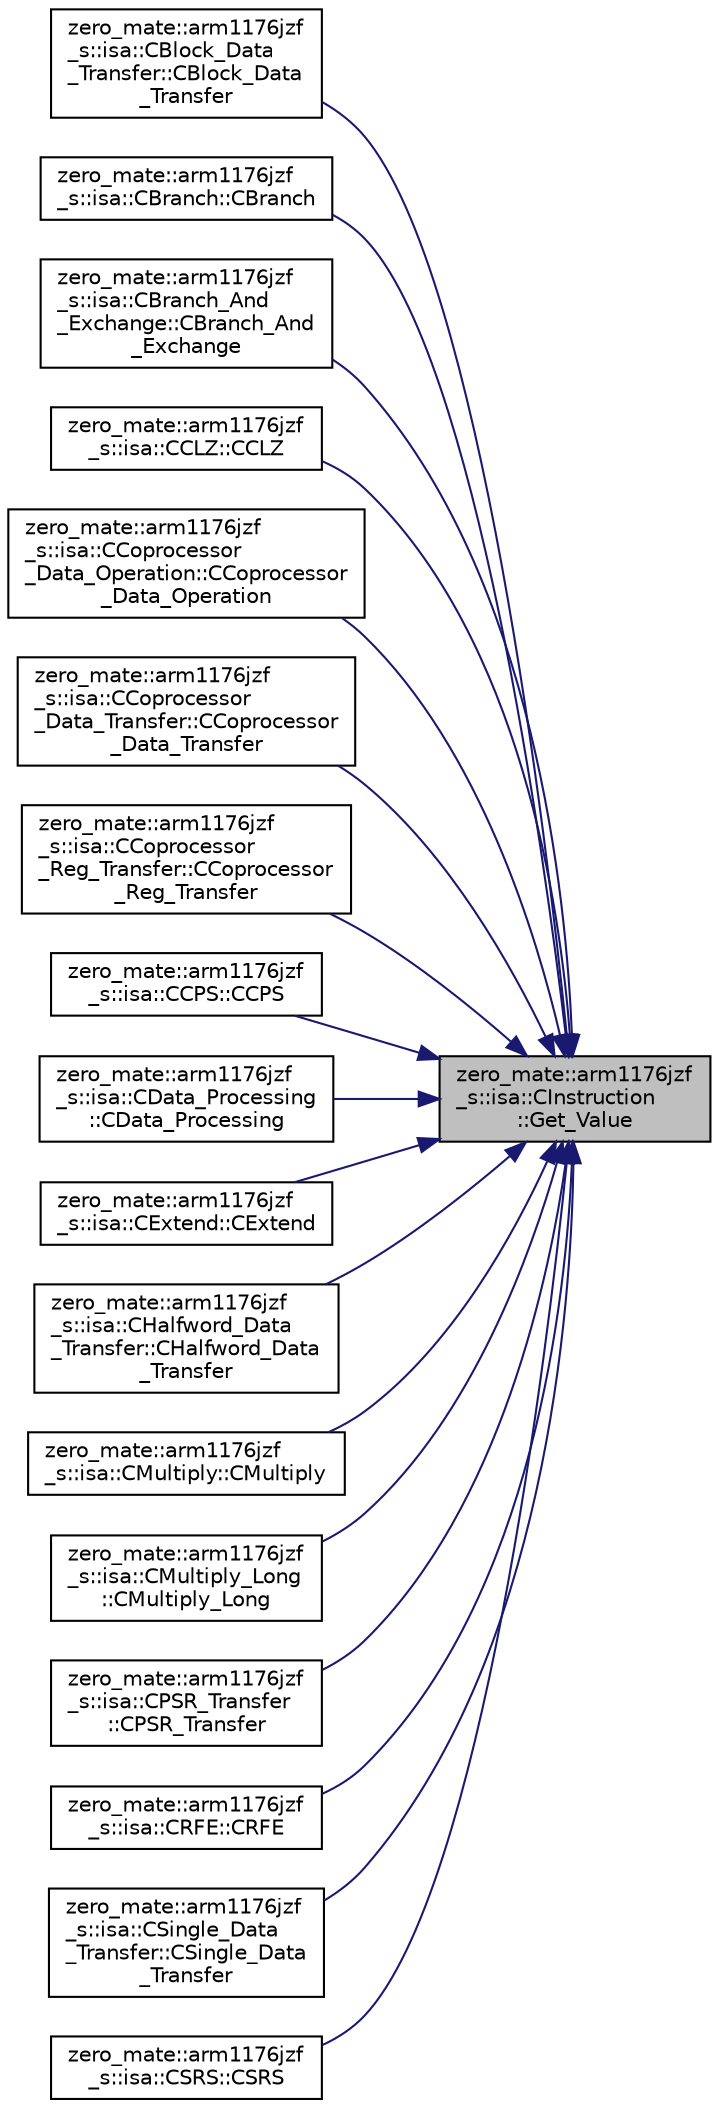 digraph "zero_mate::arm1176jzf_s::isa::CInstruction::Get_Value"
{
 // LATEX_PDF_SIZE
  bgcolor="transparent";
  edge [fontname="Helvetica",fontsize="10",labelfontname="Helvetica",labelfontsize="10"];
  node [fontname="Helvetica",fontsize="10",shape=record];
  rankdir="RL";
  Node1 [label="zero_mate::arm1176jzf\l_s::isa::CInstruction\l::Get_Value",height=0.2,width=0.4,color="black", fillcolor="grey75", style="filled", fontcolor="black",tooltip=" "];
  Node1 -> Node2 [dir="back",color="midnightblue",fontsize="10",style="solid",fontname="Helvetica"];
  Node2 [label="zero_mate::arm1176jzf\l_s::isa::CBlock_Data\l_Transfer::CBlock_Data\l_Transfer",height=0.2,width=0.4,color="black",URL="$classzero__mate_1_1arm1176jzf__s_1_1isa_1_1CBlock__Data__Transfer.html#ac6cb358f08a87becb57bb6a081abce4a",tooltip=" "];
  Node1 -> Node3 [dir="back",color="midnightblue",fontsize="10",style="solid",fontname="Helvetica"];
  Node3 [label="zero_mate::arm1176jzf\l_s::isa::CBranch::CBranch",height=0.2,width=0.4,color="black",URL="$classzero__mate_1_1arm1176jzf__s_1_1isa_1_1CBranch.html#a30056c7b5f585274dbcd776898dc8ad4",tooltip=" "];
  Node1 -> Node4 [dir="back",color="midnightblue",fontsize="10",style="solid",fontname="Helvetica"];
  Node4 [label="zero_mate::arm1176jzf\l_s::isa::CBranch_And\l_Exchange::CBranch_And\l_Exchange",height=0.2,width=0.4,color="black",URL="$classzero__mate_1_1arm1176jzf__s_1_1isa_1_1CBranch__And__Exchange.html#aad700400022da84663d96606fffc90c3",tooltip=" "];
  Node1 -> Node5 [dir="back",color="midnightblue",fontsize="10",style="solid",fontname="Helvetica"];
  Node5 [label="zero_mate::arm1176jzf\l_s::isa::CCLZ::CCLZ",height=0.2,width=0.4,color="black",URL="$classzero__mate_1_1arm1176jzf__s_1_1isa_1_1CCLZ.html#a46df676c42d4f7f3513ee9f7af32c0a5",tooltip=" "];
  Node1 -> Node6 [dir="back",color="midnightblue",fontsize="10",style="solid",fontname="Helvetica"];
  Node6 [label="zero_mate::arm1176jzf\l_s::isa::CCoprocessor\l_Data_Operation::CCoprocessor\l_Data_Operation",height=0.2,width=0.4,color="black",URL="$classzero__mate_1_1arm1176jzf__s_1_1isa_1_1CCoprocessor__Data__Operation.html#a8363ed08cf7dd20e91251d33c4eaa450",tooltip=" "];
  Node1 -> Node7 [dir="back",color="midnightblue",fontsize="10",style="solid",fontname="Helvetica"];
  Node7 [label="zero_mate::arm1176jzf\l_s::isa::CCoprocessor\l_Data_Transfer::CCoprocessor\l_Data_Transfer",height=0.2,width=0.4,color="black",URL="$classzero__mate_1_1arm1176jzf__s_1_1isa_1_1CCoprocessor__Data__Transfer.html#a0a783b6407be94b39ef6be5b0e148dae",tooltip=" "];
  Node1 -> Node8 [dir="back",color="midnightblue",fontsize="10",style="solid",fontname="Helvetica"];
  Node8 [label="zero_mate::arm1176jzf\l_s::isa::CCoprocessor\l_Reg_Transfer::CCoprocessor\l_Reg_Transfer",height=0.2,width=0.4,color="black",URL="$classzero__mate_1_1arm1176jzf__s_1_1isa_1_1CCoprocessor__Reg__Transfer.html#aa942a180ba6032a44e3e654948b46782",tooltip=" "];
  Node1 -> Node9 [dir="back",color="midnightblue",fontsize="10",style="solid",fontname="Helvetica"];
  Node9 [label="zero_mate::arm1176jzf\l_s::isa::CCPS::CCPS",height=0.2,width=0.4,color="black",URL="$classzero__mate_1_1arm1176jzf__s_1_1isa_1_1CCPS.html#a75cce5bda8c70e413d7f1f88e9323249",tooltip=" "];
  Node1 -> Node10 [dir="back",color="midnightblue",fontsize="10",style="solid",fontname="Helvetica"];
  Node10 [label="zero_mate::arm1176jzf\l_s::isa::CData_Processing\l::CData_Processing",height=0.2,width=0.4,color="black",URL="$classzero__mate_1_1arm1176jzf__s_1_1isa_1_1CData__Processing.html#a8f3ff59c8a7ab7d1481be7da9cdd87a5",tooltip=" "];
  Node1 -> Node11 [dir="back",color="midnightblue",fontsize="10",style="solid",fontname="Helvetica"];
  Node11 [label="zero_mate::arm1176jzf\l_s::isa::CExtend::CExtend",height=0.2,width=0.4,color="black",URL="$classzero__mate_1_1arm1176jzf__s_1_1isa_1_1CExtend.html#a012f2053c4d67990dac614de38ad3e25",tooltip=" "];
  Node1 -> Node12 [dir="back",color="midnightblue",fontsize="10",style="solid",fontname="Helvetica"];
  Node12 [label="zero_mate::arm1176jzf\l_s::isa::CHalfword_Data\l_Transfer::CHalfword_Data\l_Transfer",height=0.2,width=0.4,color="black",URL="$classzero__mate_1_1arm1176jzf__s_1_1isa_1_1CHalfword__Data__Transfer.html#aa1b7aabeade3143b665e1cb02baac9af",tooltip=" "];
  Node1 -> Node13 [dir="back",color="midnightblue",fontsize="10",style="solid",fontname="Helvetica"];
  Node13 [label="zero_mate::arm1176jzf\l_s::isa::CMultiply::CMultiply",height=0.2,width=0.4,color="black",URL="$classzero__mate_1_1arm1176jzf__s_1_1isa_1_1CMultiply.html#abc30850917adde367b55e7f4c54324e2",tooltip=" "];
  Node1 -> Node14 [dir="back",color="midnightblue",fontsize="10",style="solid",fontname="Helvetica"];
  Node14 [label="zero_mate::arm1176jzf\l_s::isa::CMultiply_Long\l::CMultiply_Long",height=0.2,width=0.4,color="black",URL="$classzero__mate_1_1arm1176jzf__s_1_1isa_1_1CMultiply__Long.html#a408fee3fada26ed5ef79a58ff18506e5",tooltip=" "];
  Node1 -> Node15 [dir="back",color="midnightblue",fontsize="10",style="solid",fontname="Helvetica"];
  Node15 [label="zero_mate::arm1176jzf\l_s::isa::CPSR_Transfer\l::CPSR_Transfer",height=0.2,width=0.4,color="black",URL="$classzero__mate_1_1arm1176jzf__s_1_1isa_1_1CPSR__Transfer.html#ac8d8328d9bc45e281c062a7ea8e3bdfc",tooltip=" "];
  Node1 -> Node16 [dir="back",color="midnightblue",fontsize="10",style="solid",fontname="Helvetica"];
  Node16 [label="zero_mate::arm1176jzf\l_s::isa::CRFE::CRFE",height=0.2,width=0.4,color="black",URL="$classzero__mate_1_1arm1176jzf__s_1_1isa_1_1CRFE.html#a79c52e00518e3bf50f5815499e709e32",tooltip=" "];
  Node1 -> Node17 [dir="back",color="midnightblue",fontsize="10",style="solid",fontname="Helvetica"];
  Node17 [label="zero_mate::arm1176jzf\l_s::isa::CSingle_Data\l_Transfer::CSingle_Data\l_Transfer",height=0.2,width=0.4,color="black",URL="$classzero__mate_1_1arm1176jzf__s_1_1isa_1_1CSingle__Data__Transfer.html#ab14aef2f1825e2150fb6dc57a6c2b36e",tooltip=" "];
  Node1 -> Node18 [dir="back",color="midnightblue",fontsize="10",style="solid",fontname="Helvetica"];
  Node18 [label="zero_mate::arm1176jzf\l_s::isa::CSRS::CSRS",height=0.2,width=0.4,color="black",URL="$classzero__mate_1_1arm1176jzf__s_1_1isa_1_1CSRS.html#a6b30d0a54171b3b227c068aa4f65b863",tooltip=" "];
}
